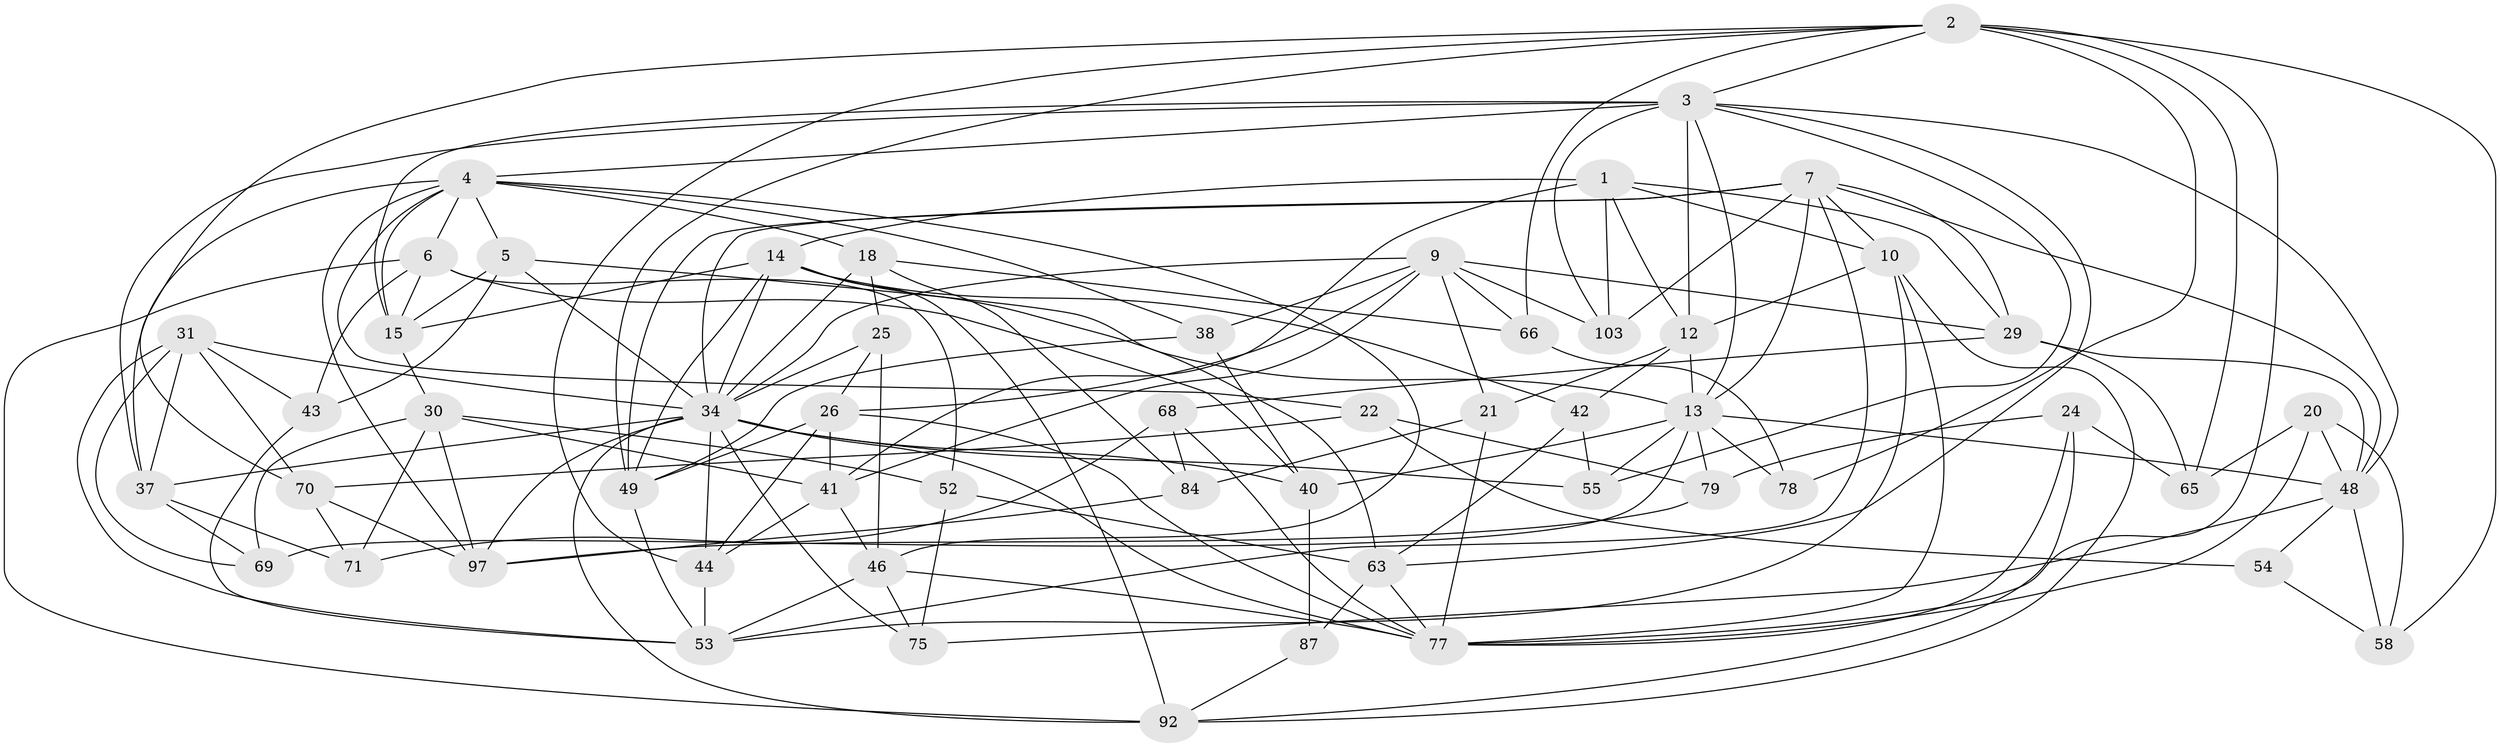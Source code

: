 // original degree distribution, {4: 1.0}
// Generated by graph-tools (version 1.1) at 2025/20/03/04/25 18:20:40]
// undirected, 55 vertices, 156 edges
graph export_dot {
graph [start="1"]
  node [color=gray90,style=filled];
  1 [super="+32"];
  2 [super="+33+56+93"];
  3 [super="+50+73+86"];
  4 [super="+67+106"];
  5 [super="+8"];
  6 [super="+23"];
  7 [super="+17"];
  9 [super="+27"];
  10 [super="+11"];
  12 [super="+19"];
  13 [super="+16+28"];
  14 [super="+94+99"];
  15 [super="+83"];
  18 [super="+62"];
  20;
  21;
  22 [super="+89"];
  24;
  25;
  26 [super="+96"];
  29 [super="+80"];
  30 [super="+107"];
  31 [super="+60"];
  34 [super="+61+36+35+90"];
  37 [super="+72"];
  38;
  40 [super="+64"];
  41 [super="+47"];
  42;
  43;
  44 [super="+45"];
  46 [super="+82"];
  48 [super="+85"];
  49 [super="+102"];
  52;
  53 [super="+59+74"];
  54;
  55;
  58;
  63 [super="+76"];
  65;
  66;
  68;
  69;
  70 [super="+88"];
  71;
  75;
  77 [super="+95+104"];
  78;
  79;
  84;
  87;
  92 [super="+101"];
  97 [super="+100"];
  103;
  1 -- 29;
  1 -- 12;
  1 -- 10;
  1 -- 14;
  1 -- 103;
  1 -- 41;
  2 -- 58;
  2 -- 78 [weight=2];
  2 -- 44;
  2 -- 49;
  2 -- 66;
  2 -- 65;
  2 -- 70;
  2 -- 77;
  2 -- 3;
  3 -- 48;
  3 -- 4;
  3 -- 12;
  3 -- 103;
  3 -- 63;
  3 -- 37;
  3 -- 13;
  3 -- 55;
  3 -- 15;
  4 -- 97;
  4 -- 18;
  4 -- 38;
  4 -- 6;
  4 -- 37;
  4 -- 5;
  4 -- 15;
  4 -- 46;
  4 -- 22;
  5 -- 43;
  5 -- 15;
  5 -- 13;
  5 -- 34 [weight=2];
  6 -- 92;
  6 -- 52;
  6 -- 43;
  6 -- 15;
  6 -- 40;
  7 -- 49;
  7 -- 53;
  7 -- 13;
  7 -- 48;
  7 -- 34;
  7 -- 103;
  7 -- 10;
  7 -- 29;
  9 -- 21;
  9 -- 38;
  9 -- 66;
  9 -- 103;
  9 -- 41;
  9 -- 29;
  9 -- 26;
  9 -- 34;
  10 -- 92;
  10 -- 53;
  10 -- 12;
  10 -- 77;
  12 -- 42;
  12 -- 21;
  12 -- 13;
  13 -- 69;
  13 -- 79;
  13 -- 48;
  13 -- 55;
  13 -- 40;
  13 -- 78;
  14 -- 49;
  14 -- 63;
  14 -- 42;
  14 -- 34 [weight=2];
  14 -- 15;
  14 -- 92;
  15 -- 30;
  18 -- 66;
  18 -- 25;
  18 -- 84;
  18 -- 34 [weight=2];
  20 -- 58;
  20 -- 65;
  20 -- 48;
  20 -- 77;
  21 -- 84;
  21 -- 77;
  22 -- 54 [weight=2];
  22 -- 70 [weight=2];
  22 -- 79;
  24 -- 65;
  24 -- 79;
  24 -- 77;
  24 -- 92;
  25 -- 46;
  25 -- 34;
  25 -- 26;
  26 -- 49;
  26 -- 44;
  26 -- 77;
  26 -- 41;
  29 -- 65;
  29 -- 48;
  29 -- 68;
  30 -- 69;
  30 -- 71;
  30 -- 97;
  30 -- 41;
  30 -- 52;
  31 -- 37;
  31 -- 34;
  31 -- 53;
  31 -- 43;
  31 -- 69;
  31 -- 70;
  34 -- 55;
  34 -- 44;
  34 -- 77;
  34 -- 40;
  34 -- 92;
  34 -- 97;
  34 -- 37;
  34 -- 75;
  37 -- 71;
  37 -- 69;
  38 -- 49;
  38 -- 40;
  40 -- 87 [weight=2];
  41 -- 44;
  41 -- 46;
  42 -- 63;
  42 -- 55;
  43 -- 53;
  44 -- 53 [weight=2];
  46 -- 75;
  46 -- 53;
  46 -- 77;
  48 -- 54;
  48 -- 58;
  48 -- 75;
  49 -- 53;
  52 -- 63;
  52 -- 75;
  54 -- 58;
  63 -- 87;
  63 -- 77;
  66 -- 78;
  68 -- 71;
  68 -- 84;
  68 -- 77;
  70 -- 97;
  70 -- 71;
  79 -- 97;
  84 -- 97;
  87 -- 92;
}
